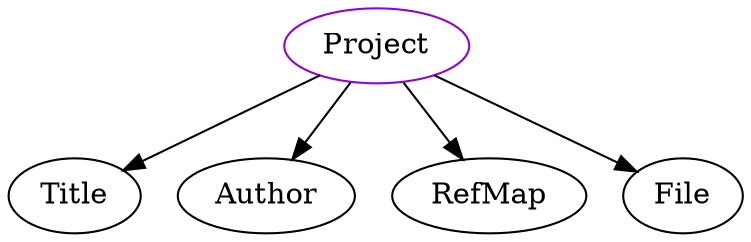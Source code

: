 digraph project{
Project	[shape=oval, color=darkviolet, label="Project"];
Project -> Title;
Project -> Author;
Project -> RefMap;
Project -> File;
}
